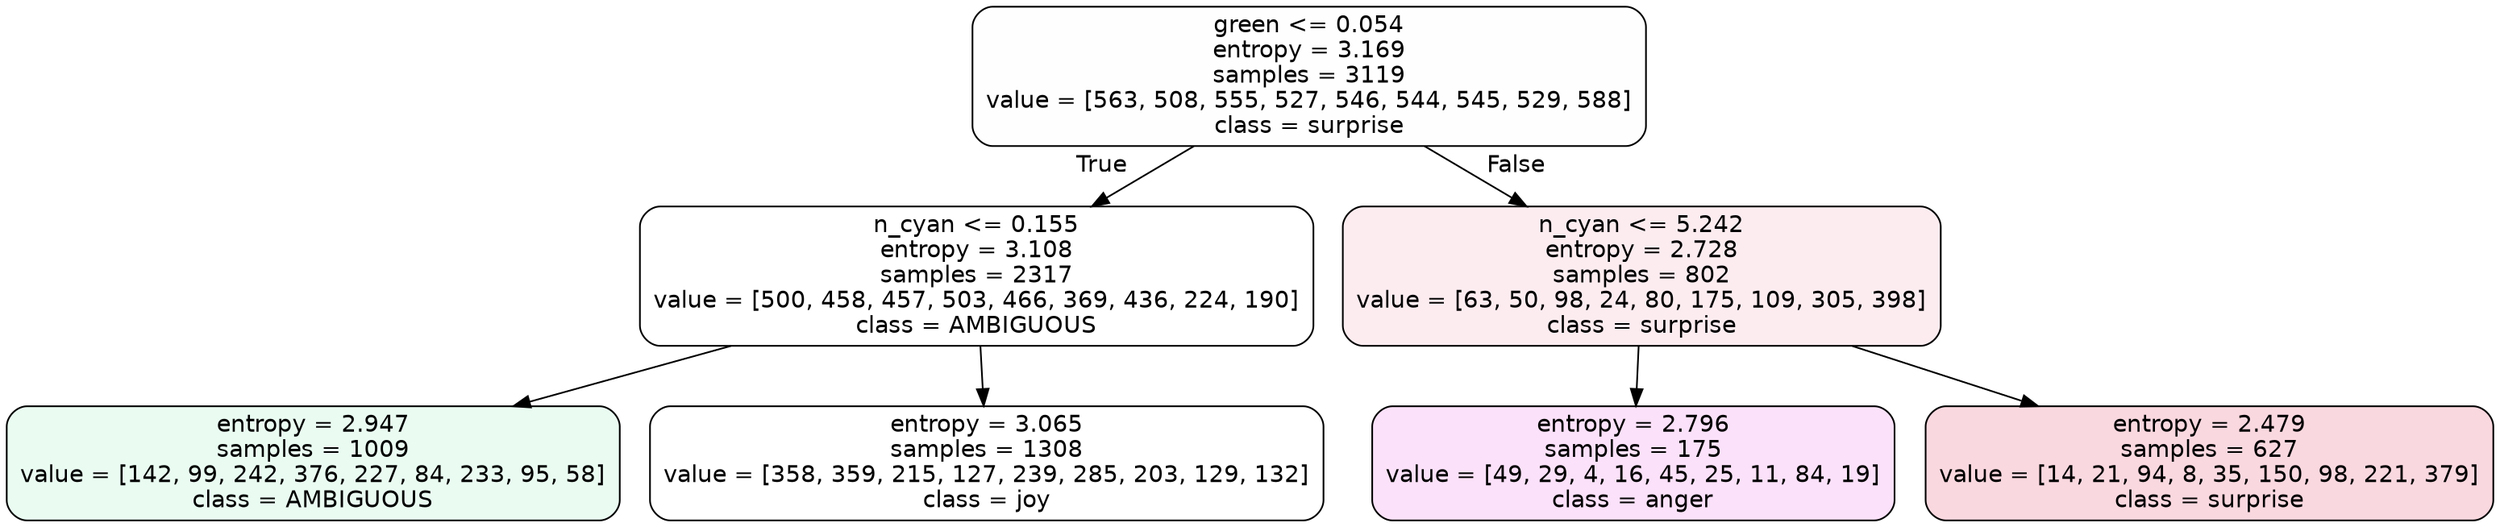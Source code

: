 digraph Tree {
node [shape=box, style="filled, rounded", color="black", fontname=helvetica] ;
edge [fontname=helvetica] ;
0 [label="green <= 0.054\nentropy = 3.169\nsamples = 3119\nvalue = [563, 508, 555, 527, 546, 544, 545, 529, 588]\nclass = surprise", fillcolor="#e5396401"] ;
1 [label="n_cyan <= 0.155\nentropy = 3.108\nsamples = 2317\nvalue = [500, 458, 457, 503, 466, 369, 436, 224, 190]\nclass = AMBIGUOUS", fillcolor="#39e58100"] ;
0 -> 1 [labeldistance=2.5, labelangle=45, headlabel="True"] ;
2 [label="entropy = 2.947\nsamples = 1009\nvalue = [142, 99, 242, 376, 227, 84, 233, 95, 58]\nclass = AMBIGUOUS", fillcolor="#39e5811a"] ;
1 -> 2 ;
3 [label="entropy = 3.065\nsamples = 1308\nvalue = [358, 359, 215, 127, 239, 285, 203, 129, 132]\nclass = joy", fillcolor="#d7e53900"] ;
1 -> 3 ;
4 [label="n_cyan <= 5.242\nentropy = 2.728\nsamples = 802\nvalue = [63, 50, 98, 24, 80, 175, 109, 305, 398]\nclass = surprise", fillcolor="#e5396418"] ;
0 -> 4 [labeldistance=2.5, labelangle=-45, headlabel="False"] ;
5 [label="entropy = 2.796\nsamples = 175\nvalue = [49, 29, 4, 16, 45, 25, 11, 84, 19]\nclass = anger", fillcolor="#e539d726"] ;
4 -> 5 ;
6 [label="entropy = 2.479\nsamples = 627\nvalue = [14, 21, 94, 8, 35, 150, 98, 221, 379]\nclass = surprise", fillcolor="#e5396432"] ;
4 -> 6 ;
}